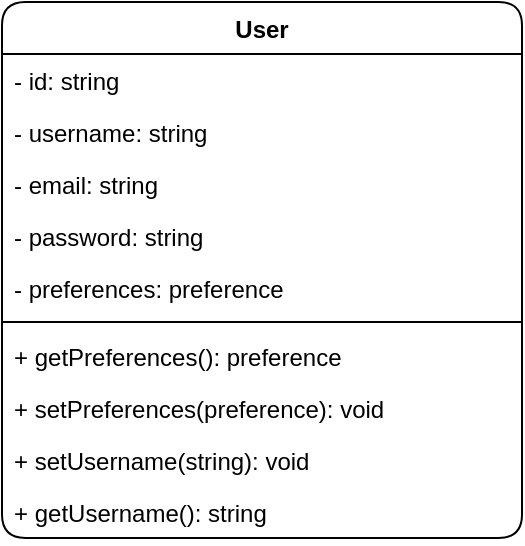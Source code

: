 <mxfile>
    <diagram id="UmhYYa7_SzORlDXLA37R" name="Page-1">
        <mxGraphModel dx="736" dy="604" grid="1" gridSize="10" guides="1" tooltips="1" connect="1" arrows="1" fold="1" page="1" pageScale="1" pageWidth="850" pageHeight="1100" math="0" shadow="0">
            <root>
                <mxCell id="0"/>
                <mxCell id="1" parent="0"/>
                <mxCell id="54" value="User" style="swimlane;fontStyle=1;align=center;verticalAlign=top;childLayout=stackLayout;horizontal=1;startSize=26;horizontalStack=0;resizeParent=1;resizeParentMax=0;resizeLast=0;collapsible=1;marginBottom=0;rounded=1;glass=0;labelBackgroundColor=none;labelBorderColor=none;sketch=0;" vertex="1" parent="1">
                    <mxGeometry x="70" y="50" width="260" height="268" as="geometry"/>
                </mxCell>
                <mxCell id="55" value="- id: string" style="text;strokeColor=none;fillColor=none;align=left;verticalAlign=top;spacingLeft=4;spacingRight=4;overflow=hidden;rotatable=0;points=[[0,0.5],[1,0.5]];portConstraint=eastwest;rounded=1;glass=0;labelBackgroundColor=none;labelBorderColor=none;sketch=0;" vertex="1" parent="54">
                    <mxGeometry y="26" width="260" height="26" as="geometry"/>
                </mxCell>
                <mxCell id="58" value="- username: string" style="text;strokeColor=none;fillColor=none;align=left;verticalAlign=top;spacingLeft=4;spacingRight=4;overflow=hidden;rotatable=0;points=[[0,0.5],[1,0.5]];portConstraint=eastwest;rounded=1;glass=0;labelBackgroundColor=none;labelBorderColor=none;sketch=0;" vertex="1" parent="54">
                    <mxGeometry y="52" width="260" height="26" as="geometry"/>
                </mxCell>
                <mxCell id="59" value="- email: string" style="text;strokeColor=none;fillColor=none;align=left;verticalAlign=top;spacingLeft=4;spacingRight=4;overflow=hidden;rotatable=0;points=[[0,0.5],[1,0.5]];portConstraint=eastwest;rounded=1;glass=0;labelBackgroundColor=none;labelBorderColor=none;sketch=0;" vertex="1" parent="54">
                    <mxGeometry y="78" width="260" height="26" as="geometry"/>
                </mxCell>
                <mxCell id="61" value="- password: string" style="text;strokeColor=none;fillColor=none;align=left;verticalAlign=top;spacingLeft=4;spacingRight=4;overflow=hidden;rotatable=0;points=[[0,0.5],[1,0.5]];portConstraint=eastwest;rounded=1;glass=0;labelBackgroundColor=none;labelBorderColor=none;sketch=0;" vertex="1" parent="54">
                    <mxGeometry y="104" width="260" height="26" as="geometry"/>
                </mxCell>
                <mxCell id="60" value="- preferences: preference" style="text;strokeColor=none;fillColor=none;align=left;verticalAlign=top;spacingLeft=4;spacingRight=4;overflow=hidden;rotatable=0;points=[[0,0.5],[1,0.5]];portConstraint=eastwest;rounded=1;glass=0;labelBackgroundColor=none;labelBorderColor=none;sketch=0;" vertex="1" parent="54">
                    <mxGeometry y="130" width="260" height="26" as="geometry"/>
                </mxCell>
                <mxCell id="56" value="" style="line;strokeWidth=1;fillColor=none;align=left;verticalAlign=middle;spacingTop=-1;spacingLeft=3;spacingRight=3;rotatable=0;labelPosition=right;points=[];portConstraint=eastwest;strokeColor=inherit;rounded=1;glass=0;labelBackgroundColor=none;labelBorderColor=default;sketch=0;" vertex="1" parent="54">
                    <mxGeometry y="156" width="260" height="8" as="geometry"/>
                </mxCell>
                <mxCell id="57" value="+ getPreferences(): preference" style="text;strokeColor=none;fillColor=none;align=left;verticalAlign=top;spacingLeft=4;spacingRight=4;overflow=hidden;rotatable=0;points=[[0,0.5],[1,0.5]];portConstraint=eastwest;rounded=1;glass=0;labelBackgroundColor=none;labelBorderColor=none;sketch=0;" vertex="1" parent="54">
                    <mxGeometry y="164" width="260" height="26" as="geometry"/>
                </mxCell>
                <mxCell id="62" value="+ setPreferences(preference): void" style="text;strokeColor=none;fillColor=none;align=left;verticalAlign=top;spacingLeft=4;spacingRight=4;overflow=hidden;rotatable=0;points=[[0,0.5],[1,0.5]];portConstraint=eastwest;rounded=1;glass=0;labelBackgroundColor=none;labelBorderColor=none;sketch=0;" vertex="1" parent="54">
                    <mxGeometry y="190" width="260" height="26" as="geometry"/>
                </mxCell>
                <mxCell id="63" value="+ setUsername(string): void" style="text;strokeColor=none;fillColor=none;align=left;verticalAlign=top;spacingLeft=4;spacingRight=4;overflow=hidden;rotatable=0;points=[[0,0.5],[1,0.5]];portConstraint=eastwest;rounded=1;glass=0;labelBackgroundColor=none;labelBorderColor=none;sketch=0;" vertex="1" parent="54">
                    <mxGeometry y="216" width="260" height="26" as="geometry"/>
                </mxCell>
                <mxCell id="64" value="+ getUsername(): string" style="text;strokeColor=none;fillColor=none;align=left;verticalAlign=top;spacingLeft=4;spacingRight=4;overflow=hidden;rotatable=0;points=[[0,0.5],[1,0.5]];portConstraint=eastwest;rounded=1;glass=0;labelBackgroundColor=none;labelBorderColor=none;sketch=0;" vertex="1" parent="54">
                    <mxGeometry y="242" width="260" height="26" as="geometry"/>
                </mxCell>
            </root>
        </mxGraphModel>
    </diagram>
</mxfile>